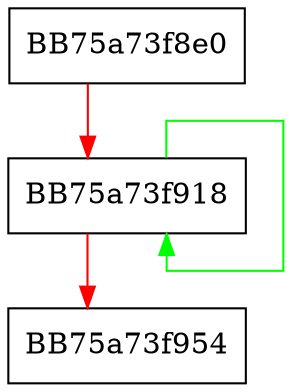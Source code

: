 digraph luaopen_mp_database {
  node [shape="box"];
  graph [splines=ortho];
  BB75a73f8e0 -> BB75a73f918 [color="red"];
  BB75a73f918 -> BB75a73f918 [color="green"];
  BB75a73f918 -> BB75a73f954 [color="red"];
}